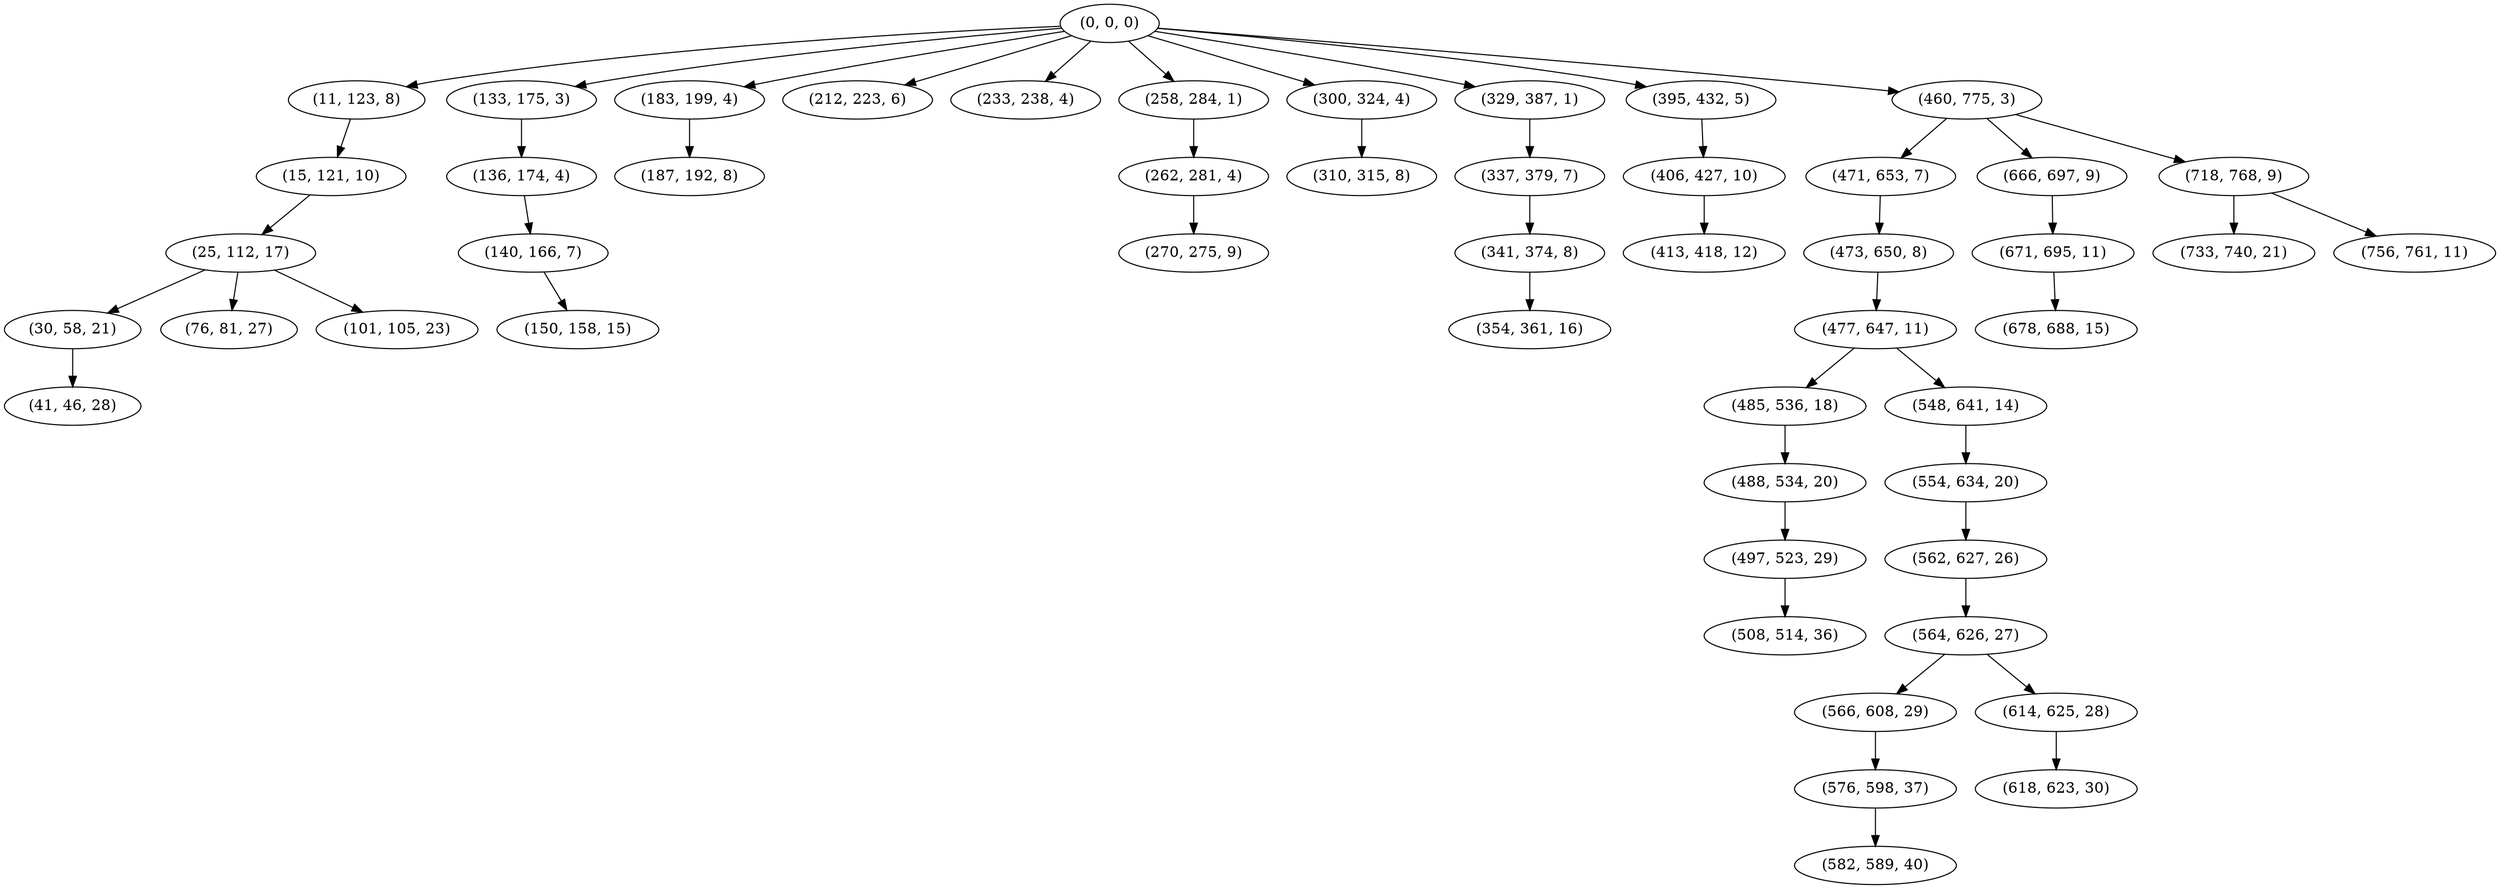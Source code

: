 digraph tree {
    "(0, 0, 0)";
    "(11, 123, 8)";
    "(15, 121, 10)";
    "(25, 112, 17)";
    "(30, 58, 21)";
    "(41, 46, 28)";
    "(76, 81, 27)";
    "(101, 105, 23)";
    "(133, 175, 3)";
    "(136, 174, 4)";
    "(140, 166, 7)";
    "(150, 158, 15)";
    "(183, 199, 4)";
    "(187, 192, 8)";
    "(212, 223, 6)";
    "(233, 238, 4)";
    "(258, 284, 1)";
    "(262, 281, 4)";
    "(270, 275, 9)";
    "(300, 324, 4)";
    "(310, 315, 8)";
    "(329, 387, 1)";
    "(337, 379, 7)";
    "(341, 374, 8)";
    "(354, 361, 16)";
    "(395, 432, 5)";
    "(406, 427, 10)";
    "(413, 418, 12)";
    "(460, 775, 3)";
    "(471, 653, 7)";
    "(473, 650, 8)";
    "(477, 647, 11)";
    "(485, 536, 18)";
    "(488, 534, 20)";
    "(497, 523, 29)";
    "(508, 514, 36)";
    "(548, 641, 14)";
    "(554, 634, 20)";
    "(562, 627, 26)";
    "(564, 626, 27)";
    "(566, 608, 29)";
    "(576, 598, 37)";
    "(582, 589, 40)";
    "(614, 625, 28)";
    "(618, 623, 30)";
    "(666, 697, 9)";
    "(671, 695, 11)";
    "(678, 688, 15)";
    "(718, 768, 9)";
    "(733, 740, 21)";
    "(756, 761, 11)";
    "(0, 0, 0)" -> "(11, 123, 8)";
    "(0, 0, 0)" -> "(133, 175, 3)";
    "(0, 0, 0)" -> "(183, 199, 4)";
    "(0, 0, 0)" -> "(212, 223, 6)";
    "(0, 0, 0)" -> "(233, 238, 4)";
    "(0, 0, 0)" -> "(258, 284, 1)";
    "(0, 0, 0)" -> "(300, 324, 4)";
    "(0, 0, 0)" -> "(329, 387, 1)";
    "(0, 0, 0)" -> "(395, 432, 5)";
    "(0, 0, 0)" -> "(460, 775, 3)";
    "(11, 123, 8)" -> "(15, 121, 10)";
    "(15, 121, 10)" -> "(25, 112, 17)";
    "(25, 112, 17)" -> "(30, 58, 21)";
    "(25, 112, 17)" -> "(76, 81, 27)";
    "(25, 112, 17)" -> "(101, 105, 23)";
    "(30, 58, 21)" -> "(41, 46, 28)";
    "(133, 175, 3)" -> "(136, 174, 4)";
    "(136, 174, 4)" -> "(140, 166, 7)";
    "(140, 166, 7)" -> "(150, 158, 15)";
    "(183, 199, 4)" -> "(187, 192, 8)";
    "(258, 284, 1)" -> "(262, 281, 4)";
    "(262, 281, 4)" -> "(270, 275, 9)";
    "(300, 324, 4)" -> "(310, 315, 8)";
    "(329, 387, 1)" -> "(337, 379, 7)";
    "(337, 379, 7)" -> "(341, 374, 8)";
    "(341, 374, 8)" -> "(354, 361, 16)";
    "(395, 432, 5)" -> "(406, 427, 10)";
    "(406, 427, 10)" -> "(413, 418, 12)";
    "(460, 775, 3)" -> "(471, 653, 7)";
    "(460, 775, 3)" -> "(666, 697, 9)";
    "(460, 775, 3)" -> "(718, 768, 9)";
    "(471, 653, 7)" -> "(473, 650, 8)";
    "(473, 650, 8)" -> "(477, 647, 11)";
    "(477, 647, 11)" -> "(485, 536, 18)";
    "(477, 647, 11)" -> "(548, 641, 14)";
    "(485, 536, 18)" -> "(488, 534, 20)";
    "(488, 534, 20)" -> "(497, 523, 29)";
    "(497, 523, 29)" -> "(508, 514, 36)";
    "(548, 641, 14)" -> "(554, 634, 20)";
    "(554, 634, 20)" -> "(562, 627, 26)";
    "(562, 627, 26)" -> "(564, 626, 27)";
    "(564, 626, 27)" -> "(566, 608, 29)";
    "(564, 626, 27)" -> "(614, 625, 28)";
    "(566, 608, 29)" -> "(576, 598, 37)";
    "(576, 598, 37)" -> "(582, 589, 40)";
    "(614, 625, 28)" -> "(618, 623, 30)";
    "(666, 697, 9)" -> "(671, 695, 11)";
    "(671, 695, 11)" -> "(678, 688, 15)";
    "(718, 768, 9)" -> "(733, 740, 21)";
    "(718, 768, 9)" -> "(756, 761, 11)";
}
